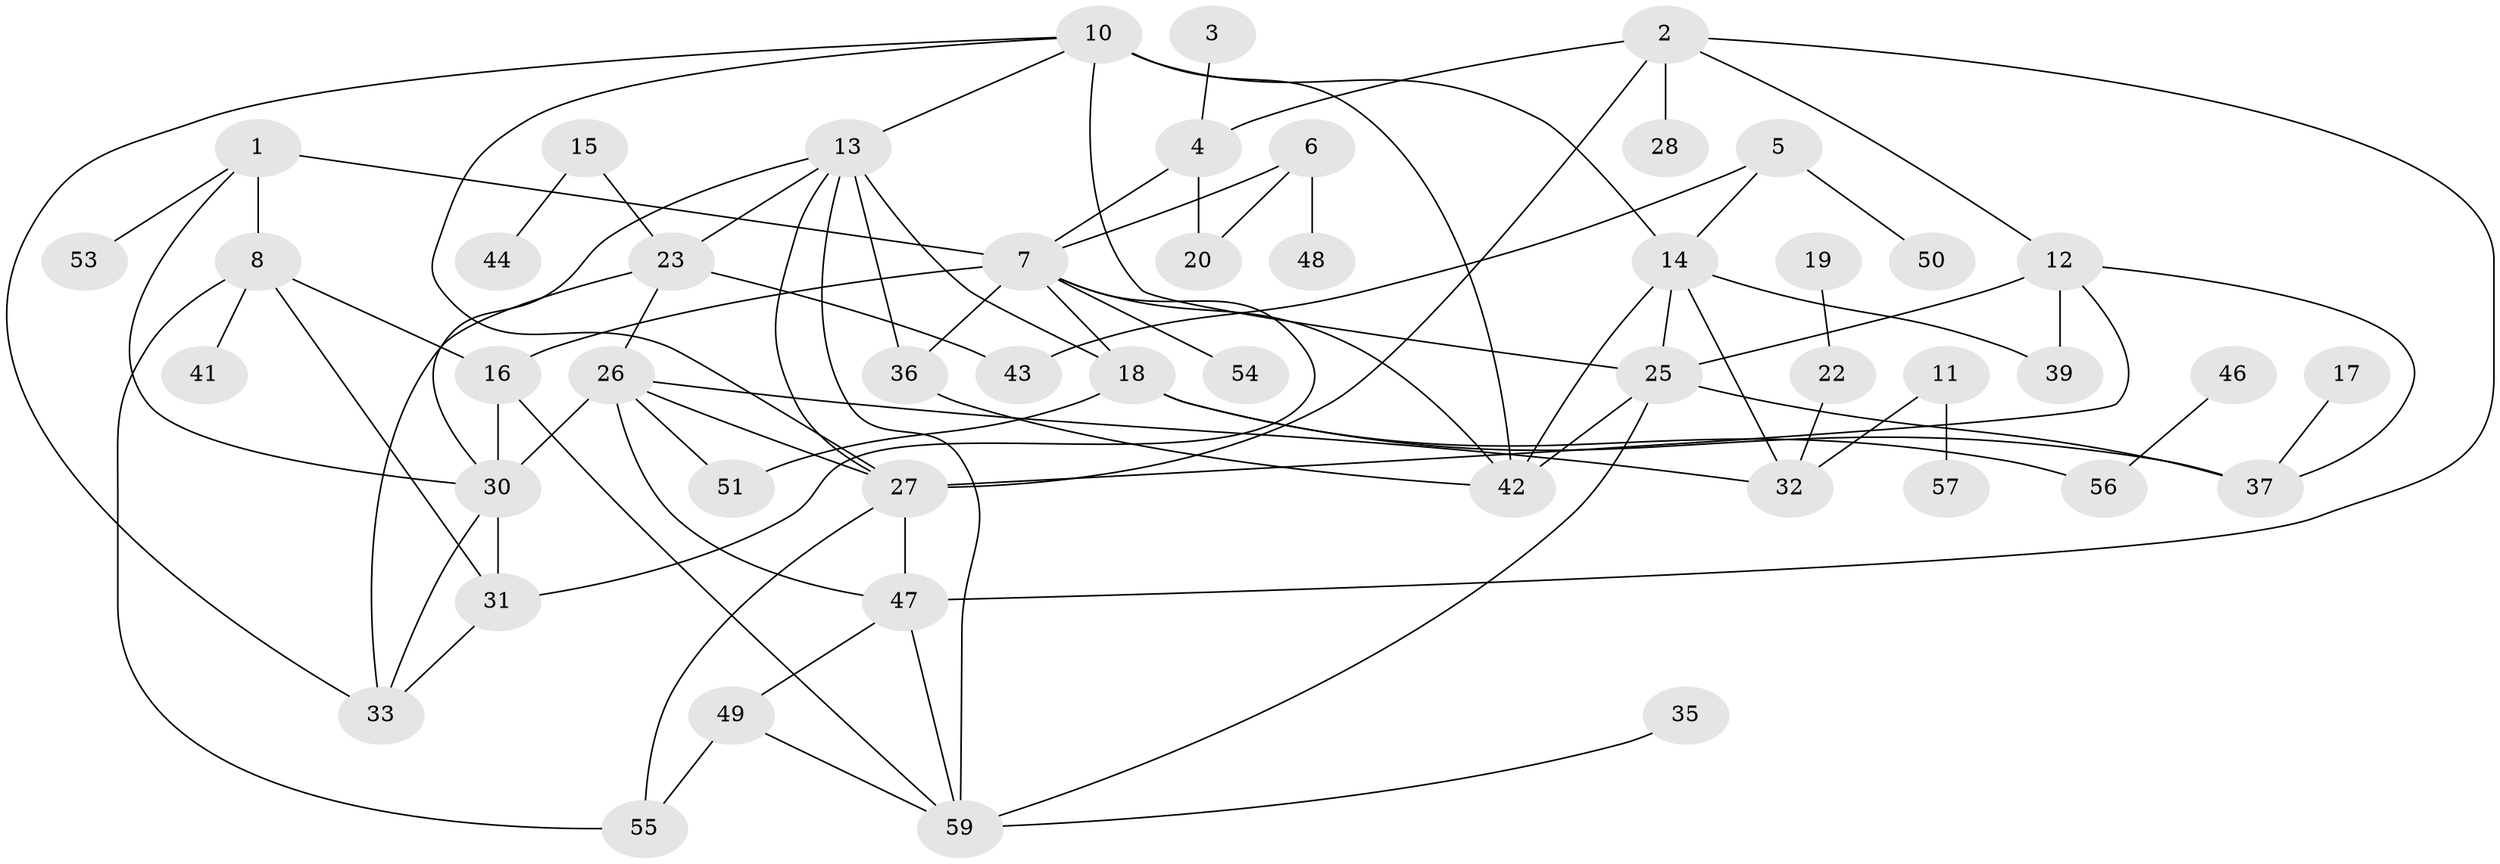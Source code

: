 // original degree distribution, {2: 0.22033898305084745, 1: 0.2457627118644068, 4: 0.1694915254237288, 0: 0.1016949152542373, 6: 0.03389830508474576, 7: 0.025423728813559324, 3: 0.15254237288135594, 5: 0.05084745762711865}
// Generated by graph-tools (version 1.1) at 2025/33/03/09/25 02:33:28]
// undirected, 49 vertices, 83 edges
graph export_dot {
graph [start="1"]
  node [color=gray90,style=filled];
  1;
  2;
  3;
  4;
  5;
  6;
  7;
  8;
  10;
  11;
  12;
  13;
  14;
  15;
  16;
  17;
  18;
  19;
  20;
  22;
  23;
  25;
  26;
  27;
  28;
  30;
  31;
  32;
  33;
  35;
  36;
  37;
  39;
  41;
  42;
  43;
  44;
  46;
  47;
  48;
  49;
  50;
  51;
  53;
  54;
  55;
  56;
  57;
  59;
  1 -- 7 [weight=1.0];
  1 -- 8 [weight=2.0];
  1 -- 30 [weight=1.0];
  1 -- 53 [weight=1.0];
  2 -- 4 [weight=1.0];
  2 -- 12 [weight=1.0];
  2 -- 27 [weight=1.0];
  2 -- 28 [weight=1.0];
  2 -- 47 [weight=1.0];
  3 -- 4 [weight=1.0];
  4 -- 7 [weight=1.0];
  4 -- 20 [weight=1.0];
  5 -- 14 [weight=1.0];
  5 -- 43 [weight=1.0];
  5 -- 50 [weight=1.0];
  6 -- 7 [weight=1.0];
  6 -- 20 [weight=1.0];
  6 -- 48 [weight=1.0];
  7 -- 16 [weight=3.0];
  7 -- 18 [weight=1.0];
  7 -- 31 [weight=1.0];
  7 -- 36 [weight=1.0];
  7 -- 42 [weight=1.0];
  7 -- 54 [weight=1.0];
  8 -- 16 [weight=1.0];
  8 -- 31 [weight=1.0];
  8 -- 41 [weight=1.0];
  8 -- 55 [weight=1.0];
  10 -- 13 [weight=1.0];
  10 -- 14 [weight=1.0];
  10 -- 25 [weight=2.0];
  10 -- 27 [weight=1.0];
  10 -- 33 [weight=1.0];
  10 -- 42 [weight=1.0];
  11 -- 32 [weight=1.0];
  11 -- 57 [weight=1.0];
  12 -- 25 [weight=1.0];
  12 -- 27 [weight=1.0];
  12 -- 37 [weight=1.0];
  12 -- 39 [weight=1.0];
  13 -- 18 [weight=2.0];
  13 -- 23 [weight=1.0];
  13 -- 27 [weight=1.0];
  13 -- 30 [weight=1.0];
  13 -- 36 [weight=1.0];
  13 -- 59 [weight=1.0];
  14 -- 25 [weight=1.0];
  14 -- 32 [weight=1.0];
  14 -- 39 [weight=1.0];
  14 -- 42 [weight=1.0];
  15 -- 23 [weight=1.0];
  15 -- 44 [weight=1.0];
  16 -- 30 [weight=1.0];
  16 -- 59 [weight=1.0];
  17 -- 37 [weight=1.0];
  18 -- 37 [weight=1.0];
  18 -- 51 [weight=1.0];
  18 -- 56 [weight=1.0];
  19 -- 22 [weight=1.0];
  22 -- 32 [weight=1.0];
  23 -- 26 [weight=1.0];
  23 -- 33 [weight=2.0];
  23 -- 43 [weight=1.0];
  25 -- 37 [weight=1.0];
  25 -- 42 [weight=2.0];
  25 -- 59 [weight=1.0];
  26 -- 27 [weight=1.0];
  26 -- 30 [weight=1.0];
  26 -- 32 [weight=1.0];
  26 -- 47 [weight=1.0];
  26 -- 51 [weight=1.0];
  27 -- 47 [weight=1.0];
  27 -- 55 [weight=1.0];
  30 -- 31 [weight=1.0];
  30 -- 33 [weight=1.0];
  31 -- 33 [weight=2.0];
  35 -- 59 [weight=1.0];
  36 -- 42 [weight=1.0];
  46 -- 56 [weight=1.0];
  47 -- 49 [weight=1.0];
  47 -- 59 [weight=1.0];
  49 -- 55 [weight=1.0];
  49 -- 59 [weight=1.0];
}
